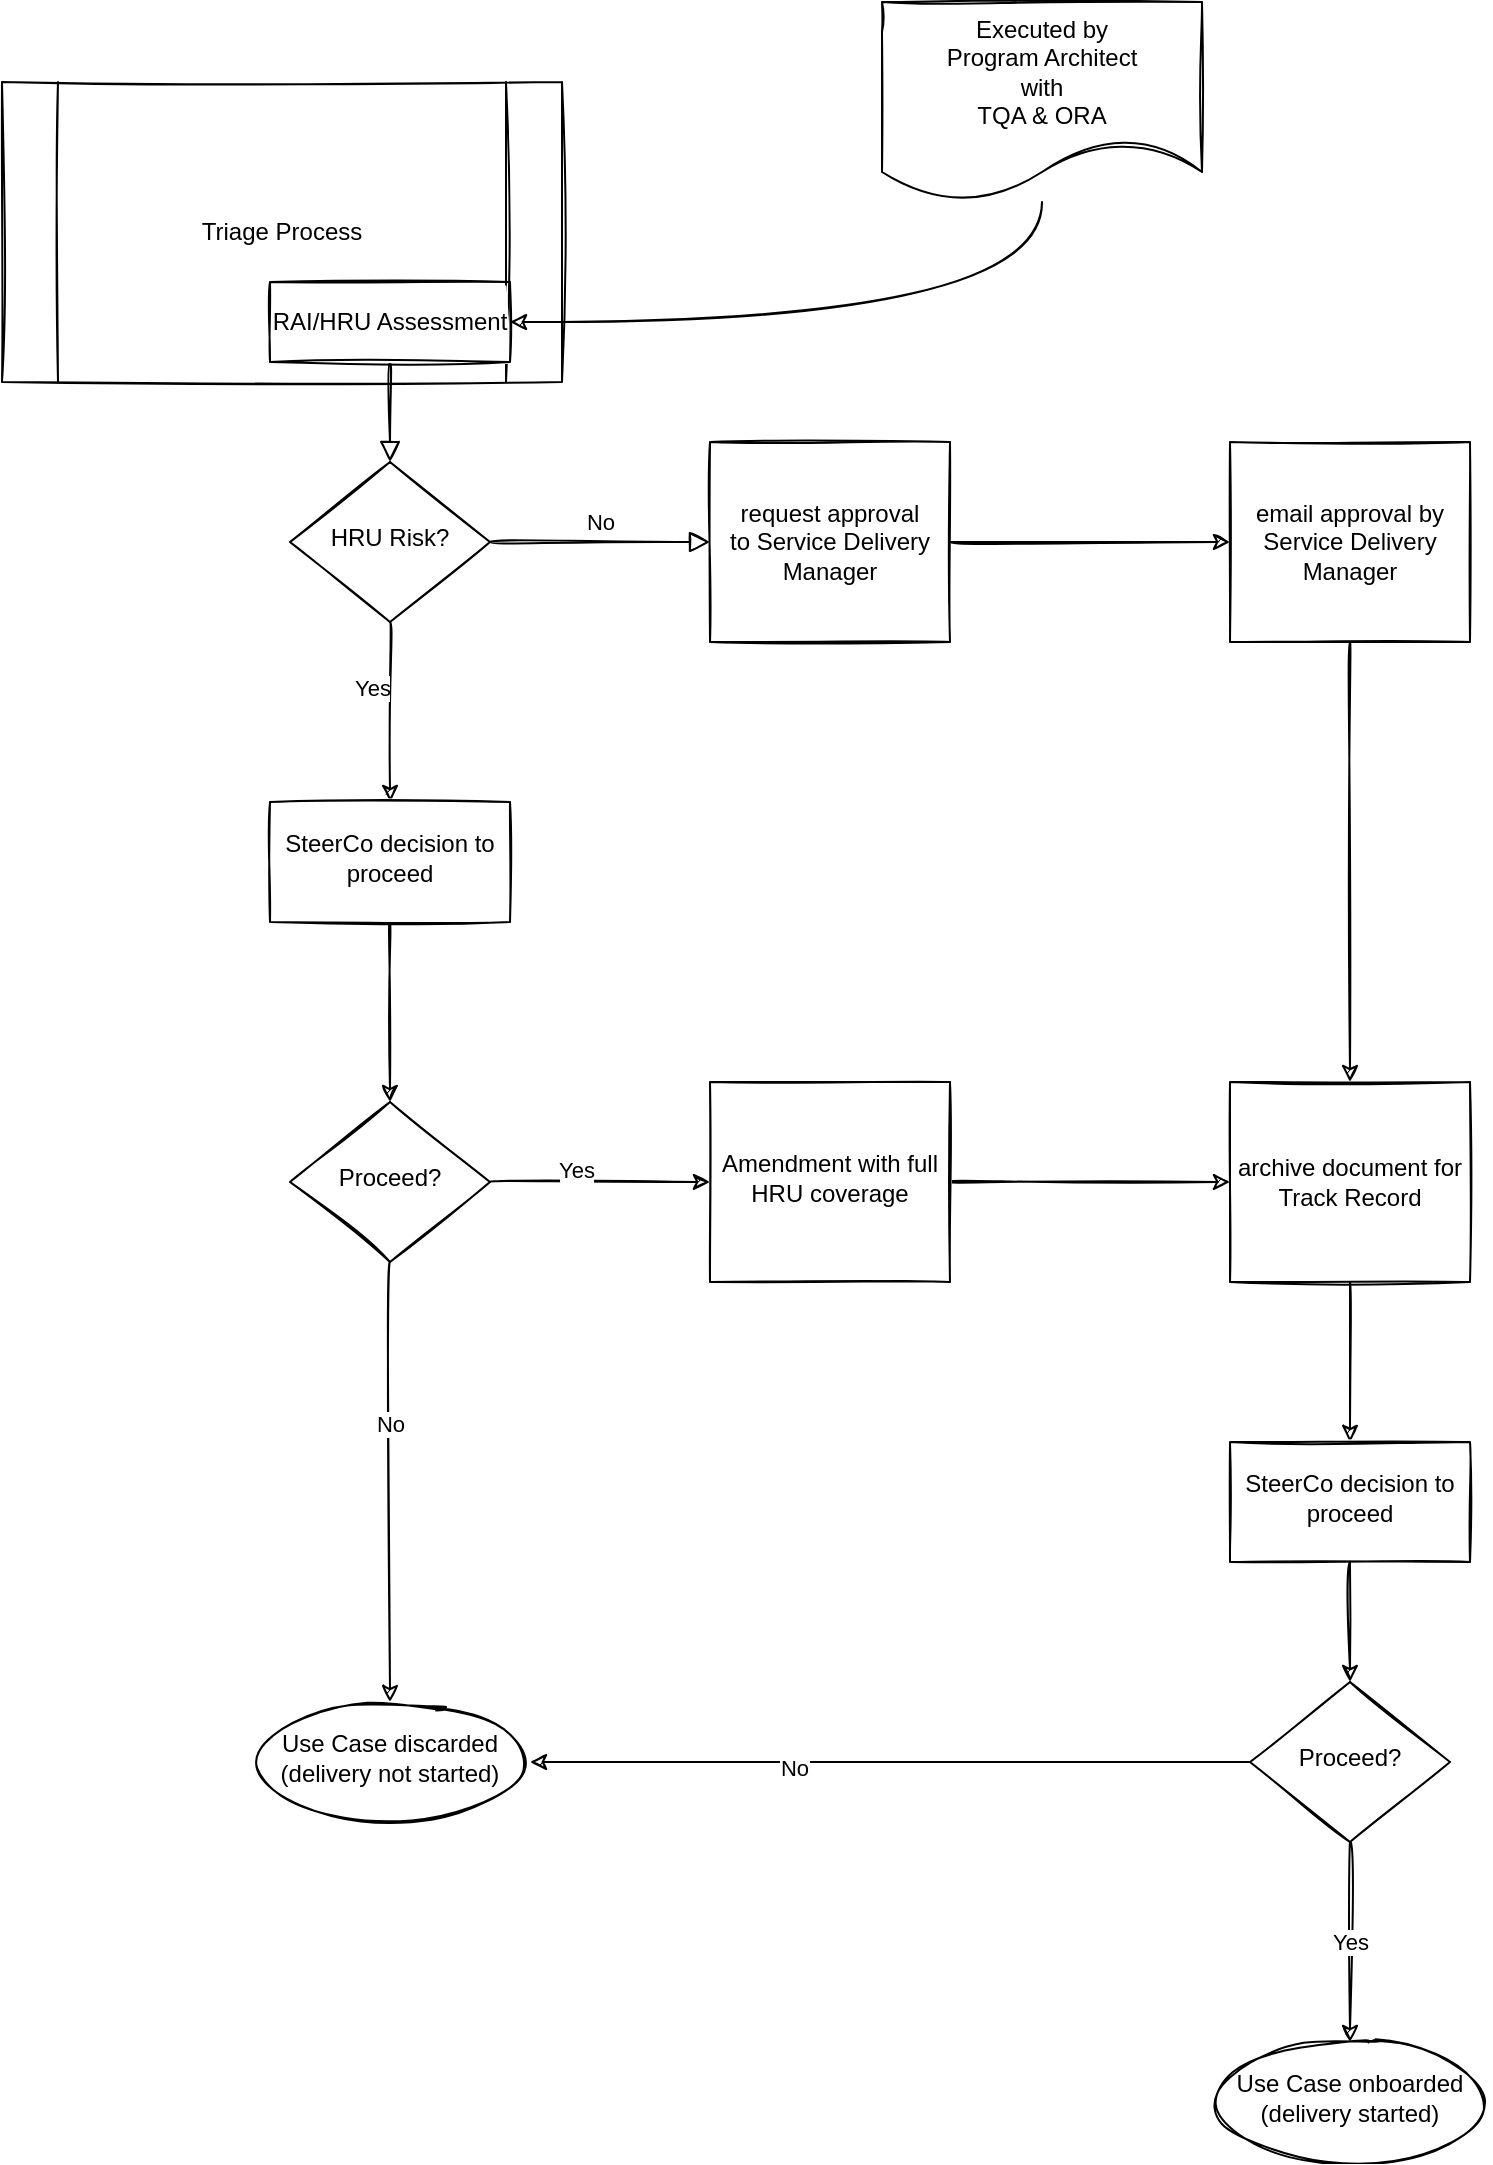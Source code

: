 <mxfile version="20.0.1" type="github" pages="5">
  <diagram id="C5RBs43oDa-KdzZeNtuy" name="Page-1">
    <mxGraphModel dx="1132" dy="1768" grid="1" gridSize="10" guides="1" tooltips="1" connect="1" arrows="1" fold="1" page="1" pageScale="1" pageWidth="827" pageHeight="1169" math="0" shadow="0">
      <root>
        <mxCell id="WIyWlLk6GJQsqaUBKTNV-0" />
        <mxCell id="WIyWlLk6GJQsqaUBKTNV-1" parent="WIyWlLk6GJQsqaUBKTNV-0" />
        <mxCell id="VQEWSec1oIOiXL82U8FW-15" value="Triage Process" style="shape=process;whiteSpace=wrap;html=1;backgroundOutline=1;rounded=0;glass=0;strokeWidth=1;shadow=0;sketch=1;" parent="WIyWlLk6GJQsqaUBKTNV-1" vertex="1">
          <mxGeometry x="40" y="80" width="280" height="150" as="geometry" />
        </mxCell>
        <mxCell id="WIyWlLk6GJQsqaUBKTNV-2" value="" style="rounded=0;html=1;jettySize=auto;orthogonalLoop=1;fontSize=11;endArrow=block;endFill=0;endSize=8;strokeWidth=1;shadow=0;labelBackgroundColor=none;edgeStyle=orthogonalEdgeStyle;sketch=1;curved=1;" parent="WIyWlLk6GJQsqaUBKTNV-1" source="WIyWlLk6GJQsqaUBKTNV-3" target="WIyWlLk6GJQsqaUBKTNV-6" edge="1">
          <mxGeometry relative="1" as="geometry" />
        </mxCell>
        <mxCell id="VQEWSec1oIOiXL82U8FW-16" value="" style="edgeStyle=orthogonalEdgeStyle;rounded=0;orthogonalLoop=1;jettySize=auto;html=1;startArrow=classic;startFill=1;endArrow=none;endFill=0;sketch=1;curved=1;" parent="WIyWlLk6GJQsqaUBKTNV-1" source="WIyWlLk6GJQsqaUBKTNV-3" target="VQEWSec1oIOiXL82U8FW-17" edge="1">
          <mxGeometry relative="1" as="geometry" />
        </mxCell>
        <mxCell id="WIyWlLk6GJQsqaUBKTNV-3" value="RAI/HRU Assessment" style="rounded=0;whiteSpace=wrap;html=1;fontSize=12;glass=0;strokeWidth=1;shadow=0;sketch=1;" parent="WIyWlLk6GJQsqaUBKTNV-1" vertex="1">
          <mxGeometry x="174" y="180" width="120" height="40" as="geometry" />
        </mxCell>
        <mxCell id="WIyWlLk6GJQsqaUBKTNV-5" value="No" style="edgeStyle=orthogonalEdgeStyle;rounded=0;html=1;jettySize=auto;orthogonalLoop=1;fontSize=11;endArrow=block;endFill=0;endSize=8;strokeWidth=1;shadow=0;labelBackgroundColor=none;sketch=1;curved=1;" parent="WIyWlLk6GJQsqaUBKTNV-1" source="WIyWlLk6GJQsqaUBKTNV-6" target="WIyWlLk6GJQsqaUBKTNV-7" edge="1">
          <mxGeometry y="10" relative="1" as="geometry">
            <mxPoint as="offset" />
          </mxGeometry>
        </mxCell>
        <mxCell id="VQEWSec1oIOiXL82U8FW-3" value="" style="edgeStyle=orthogonalEdgeStyle;rounded=0;orthogonalLoop=1;jettySize=auto;html=1;sketch=1;curved=1;" parent="WIyWlLk6GJQsqaUBKTNV-1" source="WIyWlLk6GJQsqaUBKTNV-6" target="VQEWSec1oIOiXL82U8FW-2" edge="1">
          <mxGeometry relative="1" as="geometry" />
        </mxCell>
        <mxCell id="VQEWSec1oIOiXL82U8FW-4" value="Yes" style="edgeLabel;html=1;align=center;verticalAlign=middle;resizable=0;points=[];sketch=1;rounded=0;" parent="VQEWSec1oIOiXL82U8FW-3" vertex="1" connectable="0">
          <mxGeometry x="-0.267" y="-9" relative="1" as="geometry">
            <mxPoint as="offset" />
          </mxGeometry>
        </mxCell>
        <mxCell id="WIyWlLk6GJQsqaUBKTNV-6" value="HRU Risk?" style="rhombus;whiteSpace=wrap;html=1;shadow=0;fontFamily=Helvetica;fontSize=12;align=center;strokeWidth=1;spacing=6;spacingTop=-4;sketch=1;rounded=0;" parent="WIyWlLk6GJQsqaUBKTNV-1" vertex="1">
          <mxGeometry x="184" y="270" width="100" height="80" as="geometry" />
        </mxCell>
        <mxCell id="VQEWSec1oIOiXL82U8FW-1" value="" style="edgeStyle=orthogonalEdgeStyle;rounded=0;orthogonalLoop=1;jettySize=auto;html=1;sketch=1;curved=1;" parent="WIyWlLk6GJQsqaUBKTNV-1" source="WIyWlLk6GJQsqaUBKTNV-7" target="VQEWSec1oIOiXL82U8FW-0" edge="1">
          <mxGeometry relative="1" as="geometry" />
        </mxCell>
        <mxCell id="WIyWlLk6GJQsqaUBKTNV-7" value="request approval&lt;br&gt;to Service Delivery Manager" style="rounded=0;whiteSpace=wrap;html=1;fontSize=12;glass=0;strokeWidth=1;shadow=0;sketch=1;" parent="WIyWlLk6GJQsqaUBKTNV-1" vertex="1">
          <mxGeometry x="394" y="260" width="120" height="100" as="geometry" />
        </mxCell>
        <mxCell id="VQEWSec1oIOiXL82U8FW-20" style="edgeStyle=orthogonalEdgeStyle;rounded=0;orthogonalLoop=1;jettySize=auto;html=1;startArrow=none;startFill=0;endArrow=classic;endFill=1;sketch=1;curved=1;" parent="WIyWlLk6GJQsqaUBKTNV-1" source="VQEWSec1oIOiXL82U8FW-0" target="VQEWSec1oIOiXL82U8FW-18" edge="1">
          <mxGeometry relative="1" as="geometry" />
        </mxCell>
        <mxCell id="VQEWSec1oIOiXL82U8FW-0" value="&lt;span style=&quot;&quot;&gt;email approval by Service Delivery Manager&lt;/span&gt;" style="whiteSpace=wrap;html=1;rounded=0;glass=0;strokeWidth=1;shadow=0;sketch=1;" parent="WIyWlLk6GJQsqaUBKTNV-1" vertex="1">
          <mxGeometry x="654" y="260" width="120" height="100" as="geometry" />
        </mxCell>
        <mxCell id="VQEWSec1oIOiXL82U8FW-6" value="" style="edgeStyle=orthogonalEdgeStyle;rounded=0;orthogonalLoop=1;jettySize=auto;html=1;entryX=0.5;entryY=0;entryDx=0;entryDy=0;sketch=1;curved=1;" parent="WIyWlLk6GJQsqaUBKTNV-1" source="VQEWSec1oIOiXL82U8FW-2" target="VQEWSec1oIOiXL82U8FW-7" edge="1">
          <mxGeometry relative="1" as="geometry" />
        </mxCell>
        <mxCell id="VQEWSec1oIOiXL82U8FW-2" value="SteerCo decision to proceed" style="rounded=0;whiteSpace=wrap;html=1;shadow=0;strokeWidth=1;spacing=6;spacingTop=-4;sketch=1;" parent="WIyWlLk6GJQsqaUBKTNV-1" vertex="1">
          <mxGeometry x="174" y="440" width="120" height="60" as="geometry" />
        </mxCell>
        <mxCell id="VQEWSec1oIOiXL82U8FW-9" value="" style="edgeStyle=orthogonalEdgeStyle;rounded=0;orthogonalLoop=1;jettySize=auto;html=1;sketch=1;curved=1;" parent="WIyWlLk6GJQsqaUBKTNV-1" source="VQEWSec1oIOiXL82U8FW-7" target="VQEWSec1oIOiXL82U8FW-8" edge="1">
          <mxGeometry relative="1" as="geometry" />
        </mxCell>
        <mxCell id="VQEWSec1oIOiXL82U8FW-10" value="Yes" style="edgeLabel;html=1;align=center;verticalAlign=middle;resizable=0;points=[];sketch=1;rounded=0;" parent="VQEWSec1oIOiXL82U8FW-9" vertex="1" connectable="0">
          <mxGeometry x="-0.222" y="4" relative="1" as="geometry">
            <mxPoint y="-2" as="offset" />
          </mxGeometry>
        </mxCell>
        <mxCell id="VQEWSec1oIOiXL82U8FW-12" value="" style="edgeStyle=orthogonalEdgeStyle;rounded=0;orthogonalLoop=1;jettySize=auto;html=1;sketch=1;curved=1;entryX=0.5;entryY=0;entryDx=0;entryDy=0;" parent="WIyWlLk6GJQsqaUBKTNV-1" source="VQEWSec1oIOiXL82U8FW-7" target="VQEWSec1oIOiXL82U8FW-14" edge="1">
          <mxGeometry relative="1" as="geometry">
            <mxPoint x="234" y="760" as="targetPoint" />
          </mxGeometry>
        </mxCell>
        <mxCell id="VQEWSec1oIOiXL82U8FW-13" value="No" style="edgeLabel;html=1;align=center;verticalAlign=middle;resizable=0;points=[];sketch=1;rounded=0;" parent="VQEWSec1oIOiXL82U8FW-12" vertex="1" connectable="0">
          <mxGeometry x="-0.267" relative="1" as="geometry">
            <mxPoint as="offset" />
          </mxGeometry>
        </mxCell>
        <mxCell id="VQEWSec1oIOiXL82U8FW-7" value="Proceed?" style="rhombus;whiteSpace=wrap;html=1;shadow=0;fontFamily=Helvetica;fontSize=12;align=center;strokeWidth=1;spacing=6;spacingTop=-4;sketch=1;rounded=0;" parent="WIyWlLk6GJQsqaUBKTNV-1" vertex="1">
          <mxGeometry x="184" y="590" width="100" height="80" as="geometry" />
        </mxCell>
        <mxCell id="VQEWSec1oIOiXL82U8FW-19" style="edgeStyle=orthogonalEdgeStyle;rounded=0;orthogonalLoop=1;jettySize=auto;html=1;startArrow=none;startFill=0;endArrow=classic;endFill=1;sketch=1;curved=1;" parent="WIyWlLk6GJQsqaUBKTNV-1" source="VQEWSec1oIOiXL82U8FW-8" target="VQEWSec1oIOiXL82U8FW-18" edge="1">
          <mxGeometry relative="1" as="geometry" />
        </mxCell>
        <mxCell id="VQEWSec1oIOiXL82U8FW-8" value="Amendment with full HRU coverage" style="rounded=0;whiteSpace=wrap;html=1;shadow=0;strokeWidth=1;spacing=6;spacingTop=-4;sketch=1;" parent="WIyWlLk6GJQsqaUBKTNV-1" vertex="1">
          <mxGeometry x="394" y="580" width="120" height="100" as="geometry" />
        </mxCell>
        <mxCell id="VQEWSec1oIOiXL82U8FW-14" value="Use Case discarded&lt;br&gt;(delivery not started)" style="ellipse;whiteSpace=wrap;html=1;shadow=0;strokeWidth=1;spacing=6;spacingTop=-4;sketch=1;rounded=0;" parent="WIyWlLk6GJQsqaUBKTNV-1" vertex="1">
          <mxGeometry x="164" y="890" width="140" height="60" as="geometry" />
        </mxCell>
        <mxCell id="VQEWSec1oIOiXL82U8FW-17" value="&lt;span style=&quot;&quot;&gt;Executed by&lt;/span&gt;&lt;br style=&quot;&quot;&gt;&lt;span style=&quot;&quot;&gt;Program Architect&lt;br&gt;&lt;/span&gt;with&lt;br style=&quot;&quot;&gt;&lt;span style=&quot;&quot;&gt;TQA &amp;amp; ORA&lt;/span&gt;" style="shape=document;whiteSpace=wrap;html=1;boundedLbl=1;sketch=1;rounded=0;" parent="WIyWlLk6GJQsqaUBKTNV-1" vertex="1">
          <mxGeometry x="480" y="40" width="160" height="100" as="geometry" />
        </mxCell>
        <mxCell id="CRKqUxFijxpEYJfIkpXJ-4" value="" style="edgeStyle=orthogonalEdgeStyle;curved=1;sketch=1;orthogonalLoop=1;jettySize=auto;html=1;startArrow=none;startFill=0;endArrow=classic;endFill=1;" parent="WIyWlLk6GJQsqaUBKTNV-1" source="VQEWSec1oIOiXL82U8FW-18" target="CRKqUxFijxpEYJfIkpXJ-0" edge="1">
          <mxGeometry relative="1" as="geometry" />
        </mxCell>
        <mxCell id="VQEWSec1oIOiXL82U8FW-18" value="&lt;span style=&quot;&quot;&gt;archive document for Track Record&lt;/span&gt;" style="whiteSpace=wrap;html=1;rounded=0;glass=0;strokeWidth=1;shadow=0;sketch=1;" parent="WIyWlLk6GJQsqaUBKTNV-1" vertex="1">
          <mxGeometry x="654" y="580" width="120" height="100" as="geometry" />
        </mxCell>
        <mxCell id="VQEWSec1oIOiXL82U8FW-21" value="Use Case onboarded&lt;br&gt;(delivery started)" style="ellipse;whiteSpace=wrap;html=1;shadow=0;strokeWidth=1;spacing=6;spacingTop=-4;sketch=1;rounded=0;" parent="WIyWlLk6GJQsqaUBKTNV-1" vertex="1">
          <mxGeometry x="644" y="1060" width="140" height="60" as="geometry" />
        </mxCell>
        <mxCell id="CRKqUxFijxpEYJfIkpXJ-6" value="" style="edgeStyle=orthogonalEdgeStyle;curved=1;sketch=1;orthogonalLoop=1;jettySize=auto;html=1;startArrow=none;startFill=0;endArrow=classic;endFill=1;" parent="WIyWlLk6GJQsqaUBKTNV-1" source="CRKqUxFijxpEYJfIkpXJ-0" target="CRKqUxFijxpEYJfIkpXJ-5" edge="1">
          <mxGeometry relative="1" as="geometry" />
        </mxCell>
        <mxCell id="CRKqUxFijxpEYJfIkpXJ-0" value="SteerCo decision to proceed" style="rounded=0;whiteSpace=wrap;html=1;shadow=0;strokeWidth=1;spacing=6;spacingTop=-4;sketch=1;" parent="WIyWlLk6GJQsqaUBKTNV-1" vertex="1">
          <mxGeometry x="654" y="760" width="120" height="60" as="geometry" />
        </mxCell>
        <mxCell id="CRKqUxFijxpEYJfIkpXJ-7" value="Yes" style="edgeStyle=orthogonalEdgeStyle;curved=1;sketch=1;orthogonalLoop=1;jettySize=auto;html=1;startArrow=none;startFill=0;endArrow=classic;endFill=1;" parent="WIyWlLk6GJQsqaUBKTNV-1" source="CRKqUxFijxpEYJfIkpXJ-5" target="VQEWSec1oIOiXL82U8FW-21" edge="1">
          <mxGeometry relative="1" as="geometry" />
        </mxCell>
        <mxCell id="CRKqUxFijxpEYJfIkpXJ-8" style="edgeStyle=orthogonalEdgeStyle;curved=1;sketch=1;orthogonalLoop=1;jettySize=auto;html=1;entryX=1;entryY=0.5;entryDx=0;entryDy=0;startArrow=none;startFill=0;endArrow=classic;endFill=1;" parent="WIyWlLk6GJQsqaUBKTNV-1" source="CRKqUxFijxpEYJfIkpXJ-5" target="VQEWSec1oIOiXL82U8FW-14" edge="1">
          <mxGeometry relative="1" as="geometry" />
        </mxCell>
        <mxCell id="CRKqUxFijxpEYJfIkpXJ-9" value="No" style="edgeLabel;html=1;align=center;verticalAlign=middle;resizable=0;points=[];" parent="CRKqUxFijxpEYJfIkpXJ-8" vertex="1" connectable="0">
          <mxGeometry x="0.267" y="3" relative="1" as="geometry">
            <mxPoint as="offset" />
          </mxGeometry>
        </mxCell>
        <mxCell id="CRKqUxFijxpEYJfIkpXJ-5" value="Proceed?" style="rhombus;whiteSpace=wrap;html=1;shadow=0;fontFamily=Helvetica;fontSize=12;align=center;strokeWidth=1;spacing=6;spacingTop=-4;sketch=1;rounded=0;" parent="WIyWlLk6GJQsqaUBKTNV-1" vertex="1">
          <mxGeometry x="664" y="880" width="100" height="80" as="geometry" />
        </mxCell>
      </root>
    </mxGraphModel>
  </diagram>
  <diagram id="mJ9JBWq2EkpWHkgMwlpN" name="Triage Steps">
    <mxGraphModel dx="1132" dy="1768" grid="1" gridSize="10" guides="1" tooltips="1" connect="1" arrows="1" fold="1" page="1" pageScale="1" pageWidth="1169" pageHeight="827" math="0" shadow="0">
      <root>
        <mxCell id="0" />
        <mxCell id="1" parent="0" />
        <mxCell id="Bec2-RsoDI_pXOdM8cqL-1" value="Review Priorities" style="shape=process;whiteSpace=wrap;html=1;backgroundOutline=1;sketch=1;" parent="1" vertex="1">
          <mxGeometry x="100" y="80" width="120" height="60" as="geometry" />
        </mxCell>
        <mxCell id="Bec2-RsoDI_pXOdM8cqL-2" value="OKRs" style="shape=process;whiteSpace=wrap;html=1;backgroundOutline=1;sketch=1;" parent="1" vertex="1">
          <mxGeometry x="100" y="180" width="120" height="60" as="geometry" />
        </mxCell>
        <mxCell id="Bec2-RsoDI_pXOdM8cqL-4" value="Expected Business Outcome" style="shape=process;whiteSpace=wrap;html=1;backgroundOutline=1;sketch=1;" parent="1" vertex="1">
          <mxGeometry x="100" y="280" width="120" height="60" as="geometry" />
        </mxCell>
        <mxCell id="Bec2-RsoDI_pXOdM8cqL-5" value="Dependencies Assessment" style="shape=process;whiteSpace=wrap;html=1;backgroundOutline=1;sketch=1;" parent="1" vertex="1">
          <mxGeometry x="100" y="390" width="120" height="60" as="geometry" />
        </mxCell>
        <mxCell id="Bec2-RsoDI_pXOdM8cqL-6" value="Technical Feasibility" style="shape=process;whiteSpace=wrap;html=1;backgroundOutline=1;sketch=1;" parent="1" vertex="1">
          <mxGeometry x="100" y="500" width="120" height="60" as="geometry" />
        </mxCell>
        <mxCell id="Bec2-RsoDI_pXOdM8cqL-7" value="RAI/HSU Assessment" style="shape=process;whiteSpace=wrap;html=1;backgroundOutline=1;sketch=1;" parent="1" vertex="1">
          <mxGeometry x="100" y="620" width="120" height="60" as="geometry" />
        </mxCell>
        <mxCell id="Bec2-RsoDI_pXOdM8cqL-8" value="ACR impact" style="shape=process;whiteSpace=wrap;html=1;backgroundOutline=1;sketch=1;" parent="1" vertex="1">
          <mxGeometry x="100" y="740" width="120" height="60" as="geometry" />
        </mxCell>
        <mxCell id="ClqF9Ej6O8W-RM8hjFlR-1" value="Actor" style="shape=umlActor;verticalLabelPosition=bottom;verticalAlign=top;html=1;outlineConnect=0;aspect=fixed;" vertex="1" parent="1">
          <mxGeometry x="340" y="90.32" width="19.68" height="39.37" as="geometry" />
        </mxCell>
      </root>
    </mxGraphModel>
  </diagram>
  <diagram name="Demand Management" id="fbZT-1p3w65wUOYWouJ8">
    <mxGraphModel dx="1132" dy="1768" grid="1" gridSize="10" guides="1" tooltips="1" connect="1" arrows="1" fold="1" page="1" pageScale="1" pageWidth="1169" pageHeight="827" math="0" shadow="0">
      <root>
        <mxCell id="quRRUx3qyUVyMHePbQt4-0" />
        <mxCell id="quRRUx3qyUVyMHePbQt4-1" parent="quRRUx3qyUVyMHePbQt4-0" />
        <mxCell id="IFWAPzkYbmDUeGN9flYA-8" style="edgeStyle=orthogonalEdgeStyle;rounded=0;orthogonalLoop=1;jettySize=auto;html=1;" edge="1" parent="quRRUx3qyUVyMHePbQt4-1" source="quRRUx3qyUVyMHePbQt4-2" target="quRRUx3qyUVyMHePbQt4-3">
          <mxGeometry relative="1" as="geometry" />
        </mxCell>
        <mxCell id="quRRUx3qyUVyMHePbQt4-2" value="Collect Demand" style="shape=process;whiteSpace=wrap;html=1;backgroundOutline=1;sketch=1;" vertex="1" parent="quRRUx3qyUVyMHePbQt4-1">
          <mxGeometry x="100" y="80" width="120" height="60" as="geometry" />
        </mxCell>
        <mxCell id="IFWAPzkYbmDUeGN9flYA-9" style="edgeStyle=orthogonalEdgeStyle;rounded=0;orthogonalLoop=1;jettySize=auto;html=1;entryX=0.5;entryY=0;entryDx=0;entryDy=0;" edge="1" parent="quRRUx3qyUVyMHePbQt4-1" source="quRRUx3qyUVyMHePbQt4-3" target="quRRUx3qyUVyMHePbQt4-4">
          <mxGeometry relative="1" as="geometry" />
        </mxCell>
        <mxCell id="quRRUx3qyUVyMHePbQt4-3" value="Prepare Use Case Brief" style="shape=process;whiteSpace=wrap;html=1;backgroundOutline=1;sketch=1;" vertex="1" parent="quRRUx3qyUVyMHePbQt4-1">
          <mxGeometry x="100" y="180" width="120" height="60" as="geometry" />
        </mxCell>
        <mxCell id="IFWAPzkYbmDUeGN9flYA-10" style="edgeStyle=orthogonalEdgeStyle;rounded=0;orthogonalLoop=1;jettySize=auto;html=1;entryX=0.5;entryY=0;entryDx=0;entryDy=0;" edge="1" parent="quRRUx3qyUVyMHePbQt4-1" source="quRRUx3qyUVyMHePbQt4-4" target="quRRUx3qyUVyMHePbQt4-5">
          <mxGeometry relative="1" as="geometry" />
        </mxCell>
        <mxCell id="quRRUx3qyUVyMHePbQt4-4" value="Validate Use Case Brief" style="shape=process;whiteSpace=wrap;html=1;backgroundOutline=1;sketch=1;" vertex="1" parent="quRRUx3qyUVyMHePbQt4-1">
          <mxGeometry x="100" y="280" width="120" height="60" as="geometry" />
        </mxCell>
        <mxCell id="XWmYjnBpGFCFNIOAZMKF-1" style="edgeStyle=orthogonalEdgeStyle;rounded=0;orthogonalLoop=1;jettySize=auto;html=1;" edge="1" parent="quRRUx3qyUVyMHePbQt4-1" source="quRRUx3qyUVyMHePbQt4-5" target="XWmYjnBpGFCFNIOAZMKF-0">
          <mxGeometry relative="1" as="geometry" />
        </mxCell>
        <mxCell id="quRRUx3qyUVyMHePbQt4-5" value="Accept the initiative" style="shape=process;whiteSpace=wrap;html=1;backgroundOutline=1;sketch=1;" vertex="1" parent="quRRUx3qyUVyMHePbQt4-1">
          <mxGeometry x="100" y="390" width="120" height="60" as="geometry" />
        </mxCell>
        <mxCell id="IFWAPzkYbmDUeGN9flYA-3" style="edgeStyle=orthogonalEdgeStyle;rounded=0;orthogonalLoop=1;jettySize=auto;html=1;entryX=1;entryY=0.5;entryDx=0;entryDy=0;" edge="1" parent="quRRUx3qyUVyMHePbQt4-1" source="quRRUx3qyUVyMHePbQt4-9" target="quRRUx3qyUVyMHePbQt4-3">
          <mxGeometry relative="1" as="geometry" />
        </mxCell>
        <mxCell id="quRRUx3qyUVyMHePbQt4-9" value="Use Case Owner" style="shape=umlActor;verticalLabelPosition=bottom;verticalAlign=top;html=1;outlineConnect=0;aspect=fixed;" vertex="1" parent="quRRUx3qyUVyMHePbQt4-1">
          <mxGeometry x="340" y="190.32" width="19.68" height="39.37" as="geometry" />
        </mxCell>
        <mxCell id="IFWAPzkYbmDUeGN9flYA-5" style="edgeStyle=orthogonalEdgeStyle;rounded=0;orthogonalLoop=1;jettySize=auto;html=1;entryX=1;entryY=0.5;entryDx=0;entryDy=0;" edge="1" parent="quRRUx3qyUVyMHePbQt4-1" source="IFWAPzkYbmDUeGN9flYA-4" target="quRRUx3qyUVyMHePbQt4-4">
          <mxGeometry relative="1" as="geometry" />
        </mxCell>
        <mxCell id="IFWAPzkYbmDUeGN9flYA-4" value="CSA/SL Architect?" style="shape=umlActor;verticalLabelPosition=bottom;verticalAlign=top;html=1;outlineConnect=0;aspect=fixed;" vertex="1" parent="quRRUx3qyUVyMHePbQt4-1">
          <mxGeometry x="340" y="290.32" width="19.68" height="39.37" as="geometry" />
        </mxCell>
        <mxCell id="IFWAPzkYbmDUeGN9flYA-7" style="edgeStyle=orthogonalEdgeStyle;rounded=0;orthogonalLoop=1;jettySize=auto;html=1;entryX=1;entryY=0.5;entryDx=0;entryDy=0;" edge="1" parent="quRRUx3qyUVyMHePbQt4-1" source="IFWAPzkYbmDUeGN9flYA-6" target="quRRUx3qyUVyMHePbQt4-5">
          <mxGeometry relative="1" as="geometry" />
        </mxCell>
        <mxCell id="IFWAPzkYbmDUeGN9flYA-6" value="CSA/SL Architect?" style="shape=umlActor;verticalLabelPosition=bottom;verticalAlign=top;html=1;outlineConnect=0;aspect=fixed;" vertex="1" parent="quRRUx3qyUVyMHePbQt4-1">
          <mxGeometry x="340" y="400.31" width="19.68" height="39.37" as="geometry" />
        </mxCell>
        <mxCell id="IFWAPzkYbmDUeGN9flYA-11" value="Program Architect" style="shape=umlActor;verticalLabelPosition=bottom;verticalAlign=top;html=1;outlineConnect=0;aspect=fixed;" vertex="1" parent="quRRUx3qyUVyMHePbQt4-1">
          <mxGeometry x="480" y="40.63" width="19.68" height="39.37" as="geometry" />
        </mxCell>
        <mxCell id="XWmYjnBpGFCFNIOAZMKF-0" value="to&lt;br&gt;Innovation Pipeline" style="ellipse;whiteSpace=wrap;html=1;" vertex="1" parent="quRRUx3qyUVyMHePbQt4-1">
          <mxGeometry x="100" y="560" width="120" height="80" as="geometry" />
        </mxCell>
      </root>
    </mxGraphModel>
  </diagram>
  <diagram name="Innovation Pipeline" id="3ptIOZYaM91AKIkXVYR6">
    <mxGraphModel dx="1132" dy="1768" grid="1" gridSize="10" guides="1" tooltips="1" connect="1" arrows="1" fold="1" page="1" pageScale="1" pageWidth="1169" pageHeight="827" math="0" shadow="0">
      <root>
        <mxCell id="igA-iZs6d_Re0-ZFO5zb-0" />
        <mxCell id="igA-iZs6d_Re0-ZFO5zb-1" parent="igA-iZs6d_Re0-ZFO5zb-0" />
        <mxCell id="igA-iZs6d_Re0-ZFO5zb-2" style="edgeStyle=orthogonalEdgeStyle;rounded=0;orthogonalLoop=1;jettySize=auto;html=1;" edge="1" parent="igA-iZs6d_Re0-ZFO5zb-1" source="igA-iZs6d_Re0-ZFO5zb-3" target="igA-iZs6d_Re0-ZFO5zb-5">
          <mxGeometry relative="1" as="geometry" />
        </mxCell>
        <mxCell id="igA-iZs6d_Re0-ZFO5zb-3" value="Validate the new Initiative" style="shape=process;whiteSpace=wrap;html=1;backgroundOutline=1;sketch=1;" vertex="1" parent="igA-iZs6d_Re0-ZFO5zb-1">
          <mxGeometry x="100" y="80" width="120" height="60" as="geometry" />
        </mxCell>
        <mxCell id="igA-iZs6d_Re0-ZFO5zb-4" style="edgeStyle=orthogonalEdgeStyle;rounded=0;orthogonalLoop=1;jettySize=auto;html=1;entryX=0.5;entryY=0;entryDx=0;entryDy=0;" edge="1" parent="igA-iZs6d_Re0-ZFO5zb-1" source="igA-iZs6d_Re0-ZFO5zb-5" target="igA-iZs6d_Re0-ZFO5zb-7">
          <mxGeometry relative="1" as="geometry" />
        </mxCell>
        <mxCell id="igA-iZs6d_Re0-ZFO5zb-5" value="Review the Use Case Brief" style="shape=process;whiteSpace=wrap;html=1;backgroundOutline=1;sketch=1;" vertex="1" parent="igA-iZs6d_Re0-ZFO5zb-1">
          <mxGeometry x="100" y="180" width="120" height="60" as="geometry" />
        </mxCell>
        <mxCell id="igA-iZs6d_Re0-ZFO5zb-6" style="edgeStyle=orthogonalEdgeStyle;rounded=0;orthogonalLoop=1;jettySize=auto;html=1;entryX=0.5;entryY=0;entryDx=0;entryDy=0;" edge="1" parent="igA-iZs6d_Re0-ZFO5zb-1" source="igA-iZs6d_Re0-ZFO5zb-7" target="igA-iZs6d_Re0-ZFO5zb-8">
          <mxGeometry relative="1" as="geometry" />
        </mxCell>
        <mxCell id="igA-iZs6d_Re0-ZFO5zb-7" value="Define HL Context and Complexity" style="shape=process;whiteSpace=wrap;html=1;backgroundOutline=1;sketch=1;" vertex="1" parent="igA-iZs6d_Re0-ZFO5zb-1">
          <mxGeometry x="100" y="280" width="120" height="60" as="geometry" />
        </mxCell>
        <mxCell id="Uqsl9oav1en2mDRpaSSp-2" style="edgeStyle=orthogonalEdgeStyle;rounded=0;orthogonalLoop=1;jettySize=auto;html=1;exitX=0.5;exitY=1;exitDx=0;exitDy=0;" edge="1" parent="igA-iZs6d_Re0-ZFO5zb-1" source="igA-iZs6d_Re0-ZFO5zb-8" target="WucMpGQg4yEJoIS1njTF-0">
          <mxGeometry relative="1" as="geometry" />
        </mxCell>
        <mxCell id="igA-iZs6d_Re0-ZFO5zb-8" value="Define Business Value" style="shape=process;whiteSpace=wrap;html=1;backgroundOutline=1;sketch=1;" vertex="1" parent="igA-iZs6d_Re0-ZFO5zb-1">
          <mxGeometry x="100" y="390" width="120" height="60" as="geometry" />
        </mxCell>
        <mxCell id="igA-iZs6d_Re0-ZFO5zb-9" style="edgeStyle=orthogonalEdgeStyle;rounded=0;orthogonalLoop=1;jettySize=auto;html=1;entryX=1;entryY=0.5;entryDx=0;entryDy=0;" edge="1" parent="igA-iZs6d_Re0-ZFO5zb-1" source="igA-iZs6d_Re0-ZFO5zb-10" target="igA-iZs6d_Re0-ZFO5zb-5">
          <mxGeometry relative="1" as="geometry" />
        </mxCell>
        <mxCell id="igA-iZs6d_Re0-ZFO5zb-10" value="Program Architect" style="shape=umlActor;verticalLabelPosition=bottom;verticalAlign=top;html=1;outlineConnect=0;aspect=fixed;" vertex="1" parent="igA-iZs6d_Re0-ZFO5zb-1">
          <mxGeometry x="340" y="190.32" width="19.68" height="39.37" as="geometry" />
        </mxCell>
        <mxCell id="igA-iZs6d_Re0-ZFO5zb-11" style="edgeStyle=orthogonalEdgeStyle;rounded=0;orthogonalLoop=1;jettySize=auto;html=1;entryX=1;entryY=0.5;entryDx=0;entryDy=0;" edge="1" parent="igA-iZs6d_Re0-ZFO5zb-1" source="igA-iZs6d_Re0-ZFO5zb-12" target="igA-iZs6d_Re0-ZFO5zb-7">
          <mxGeometry relative="1" as="geometry" />
        </mxCell>
        <mxCell id="igA-iZs6d_Re0-ZFO5zb-12" value="Program Architect" style="shape=umlActor;verticalLabelPosition=bottom;verticalAlign=top;html=1;outlineConnect=0;aspect=fixed;" vertex="1" parent="igA-iZs6d_Re0-ZFO5zb-1">
          <mxGeometry x="340" y="290.32" width="19.68" height="39.37" as="geometry" />
        </mxCell>
        <mxCell id="igA-iZs6d_Re0-ZFO5zb-13" style="edgeStyle=orthogonalEdgeStyle;rounded=0;orthogonalLoop=1;jettySize=auto;html=1;entryX=1;entryY=0.5;entryDx=0;entryDy=0;" edge="1" parent="igA-iZs6d_Re0-ZFO5zb-1" source="igA-iZs6d_Re0-ZFO5zb-14" target="igA-iZs6d_Re0-ZFO5zb-8">
          <mxGeometry relative="1" as="geometry" />
        </mxCell>
        <mxCell id="igA-iZs6d_Re0-ZFO5zb-14" value="CSA/SL Architect?" style="shape=umlActor;verticalLabelPosition=bottom;verticalAlign=top;html=1;outlineConnect=0;aspect=fixed;" vertex="1" parent="igA-iZs6d_Re0-ZFO5zb-1">
          <mxGeometry x="340" y="400.31" width="19.68" height="39.37" as="geometry" />
        </mxCell>
        <mxCell id="igA-iZs6d_Re0-ZFO5zb-15" value="Program Architect" style="shape=umlActor;verticalLabelPosition=bottom;verticalAlign=top;html=1;outlineConnect=0;aspect=fixed;" vertex="1" parent="igA-iZs6d_Re0-ZFO5zb-1">
          <mxGeometry x="480" y="40.63" width="19.68" height="39.37" as="geometry" />
        </mxCell>
        <mxCell id="9b4thHXNaWUvksobUWhB-1" style="edgeStyle=orthogonalEdgeStyle;rounded=0;orthogonalLoop=1;jettySize=auto;html=1;" edge="1" parent="igA-iZs6d_Re0-ZFO5zb-1" source="WucMpGQg4yEJoIS1njTF-0" target="9b4thHXNaWUvksobUWhB-0">
          <mxGeometry relative="1" as="geometry" />
        </mxCell>
        <mxCell id="WucMpGQg4yEJoIS1njTF-0" value="Define Technical Value" style="shape=process;whiteSpace=wrap;html=1;backgroundOutline=1;sketch=1;" vertex="1" parent="igA-iZs6d_Re0-ZFO5zb-1">
          <mxGeometry x="100" y="490" width="120" height="60" as="geometry" />
        </mxCell>
        <mxCell id="Uqsl9oav1en2mDRpaSSp-1" style="edgeStyle=orthogonalEdgeStyle;rounded=0;orthogonalLoop=1;jettySize=auto;html=1;entryX=1;entryY=0.5;entryDx=0;entryDy=0;" edge="1" parent="igA-iZs6d_Re0-ZFO5zb-1" source="Uqsl9oav1en2mDRpaSSp-0" target="WucMpGQg4yEJoIS1njTF-0">
          <mxGeometry relative="1" as="geometry" />
        </mxCell>
        <mxCell id="Uqsl9oav1en2mDRpaSSp-0" value="Program Architect" style="shape=umlActor;verticalLabelPosition=bottom;verticalAlign=top;html=1;outlineConnect=0;aspect=fixed;" vertex="1" parent="igA-iZs6d_Re0-ZFO5zb-1">
          <mxGeometry x="340" y="500.31" width="19.68" height="39.37" as="geometry" />
        </mxCell>
        <mxCell id="9b4thHXNaWUvksobUWhB-0" value="to&lt;br&gt;Triage" style="ellipse;whiteSpace=wrap;html=1;" vertex="1" parent="igA-iZs6d_Re0-ZFO5zb-1">
          <mxGeometry x="100" y="680" width="120" height="80" as="geometry" />
        </mxCell>
      </root>
    </mxGraphModel>
  </diagram>
  <diagram id="dz8PXnvStP2sigDsM4zt" name="Page-3">
    <mxGraphModel dx="1132" dy="1768" grid="1" gridSize="10" guides="1" tooltips="1" connect="1" arrows="1" fold="1" page="1" pageScale="1" pageWidth="1169" pageHeight="827" math="0" shadow="0">
      <root>
        <mxCell id="0" />
        <mxCell id="1" parent="0" />
        <mxCell id="2TpS7cgGj7FudENt4SsJ-1" value="" style="shape=process;whiteSpace=wrap;html=1;backgroundOutline=1;" vertex="1" parent="1">
          <mxGeometry x="240" y="170" width="120" height="60" as="geometry" />
        </mxCell>
      </root>
    </mxGraphModel>
  </diagram>
</mxfile>
